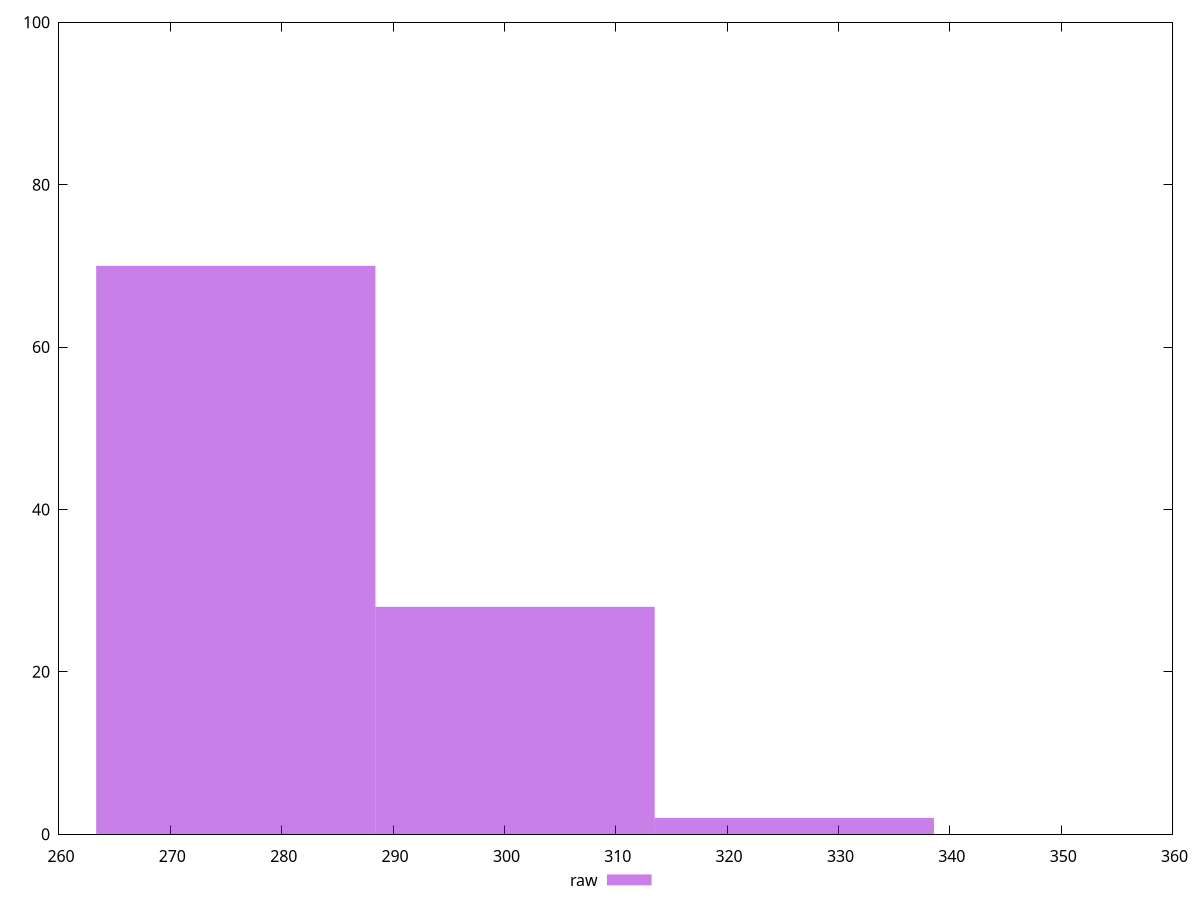 reset
set terminal svg size 640, 490 enhanced background rgb 'white'
set output "report_00007_2020-12-11T15:55:29.892Z/total-blocking-time/samples/pages+cached+nointeractive/raw/histogram.svg"

$raw <<EOF
300.95818836471176 28
275.8783393343191 70
326.03803739510437 2
EOF

set key outside below
set boxwidth 25.079849030392644
set yrange [0:100]
set style fill transparent solid 0.5 noborder

plot \
  $raw title "raw" with boxes, \


reset